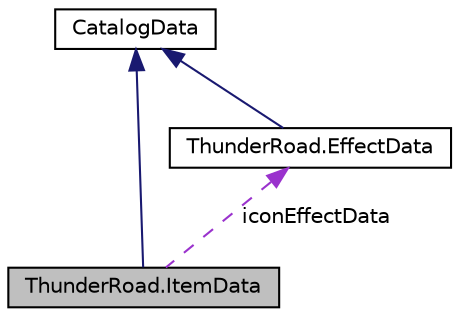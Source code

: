 digraph "ThunderRoad.ItemData"
{
 // LATEX_PDF_SIZE
  edge [fontname="Helvetica",fontsize="10",labelfontname="Helvetica",labelfontsize="10"];
  node [fontname="Helvetica",fontsize="10",shape=record];
  Node1 [label="ThunderRoad.ItemData",height=0.2,width=0.4,color="black", fillcolor="grey75", style="filled", fontcolor="black",tooltip="Class ItemData. Implements the ThunderRoad.CatalogData"];
  Node2 -> Node1 [dir="back",color="midnightblue",fontsize="10",style="solid",fontname="Helvetica"];
  Node2 [label="CatalogData",height=0.2,width=0.4,color="black", fillcolor="white", style="filled",URL="$class_thunder_road_1_1_catalog_data.html",tooltip="Class CatalogData."];
  Node3 -> Node1 [dir="back",color="darkorchid3",fontsize="10",style="dashed",label=" iconEffectData" ,fontname="Helvetica"];
  Node3 [label="ThunderRoad.EffectData",height=0.2,width=0.4,color="black", fillcolor="white", style="filled",URL="$class_thunder_road_1_1_effect_data.html",tooltip="Class EffectData. Implements the ThunderRoad.CatalogData"];
  Node2 -> Node3 [dir="back",color="midnightblue",fontsize="10",style="solid",fontname="Helvetica"];
}
